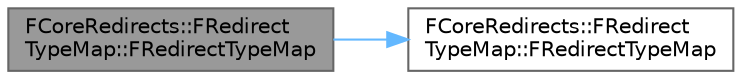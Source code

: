 digraph "FCoreRedirects::FRedirectTypeMap::FRedirectTypeMap"
{
 // INTERACTIVE_SVG=YES
 // LATEX_PDF_SIZE
  bgcolor="transparent";
  edge [fontname=Helvetica,fontsize=10,labelfontname=Helvetica,labelfontsize=10];
  node [fontname=Helvetica,fontsize=10,shape=box,height=0.2,width=0.4];
  rankdir="LR";
  Node1 [id="Node000001",label="FCoreRedirects::FRedirect\lTypeMap::FRedirectTypeMap",height=0.2,width=0.4,color="gray40", fillcolor="grey60", style="filled", fontcolor="black",tooltip=" "];
  Node1 -> Node2 [id="edge1_Node000001_Node000002",color="steelblue1",style="solid",tooltip=" "];
  Node2 [id="Node000002",label="FCoreRedirects::FRedirect\lTypeMap::FRedirectTypeMap",height=0.2,width=0.4,color="grey40", fillcolor="white", style="filled",URL="$df/d48/structFCoreRedirects_1_1FRedirectTypeMap.html#a8aeec77f3adf92fbcbea7583dc953e31",tooltip=" "];
}
